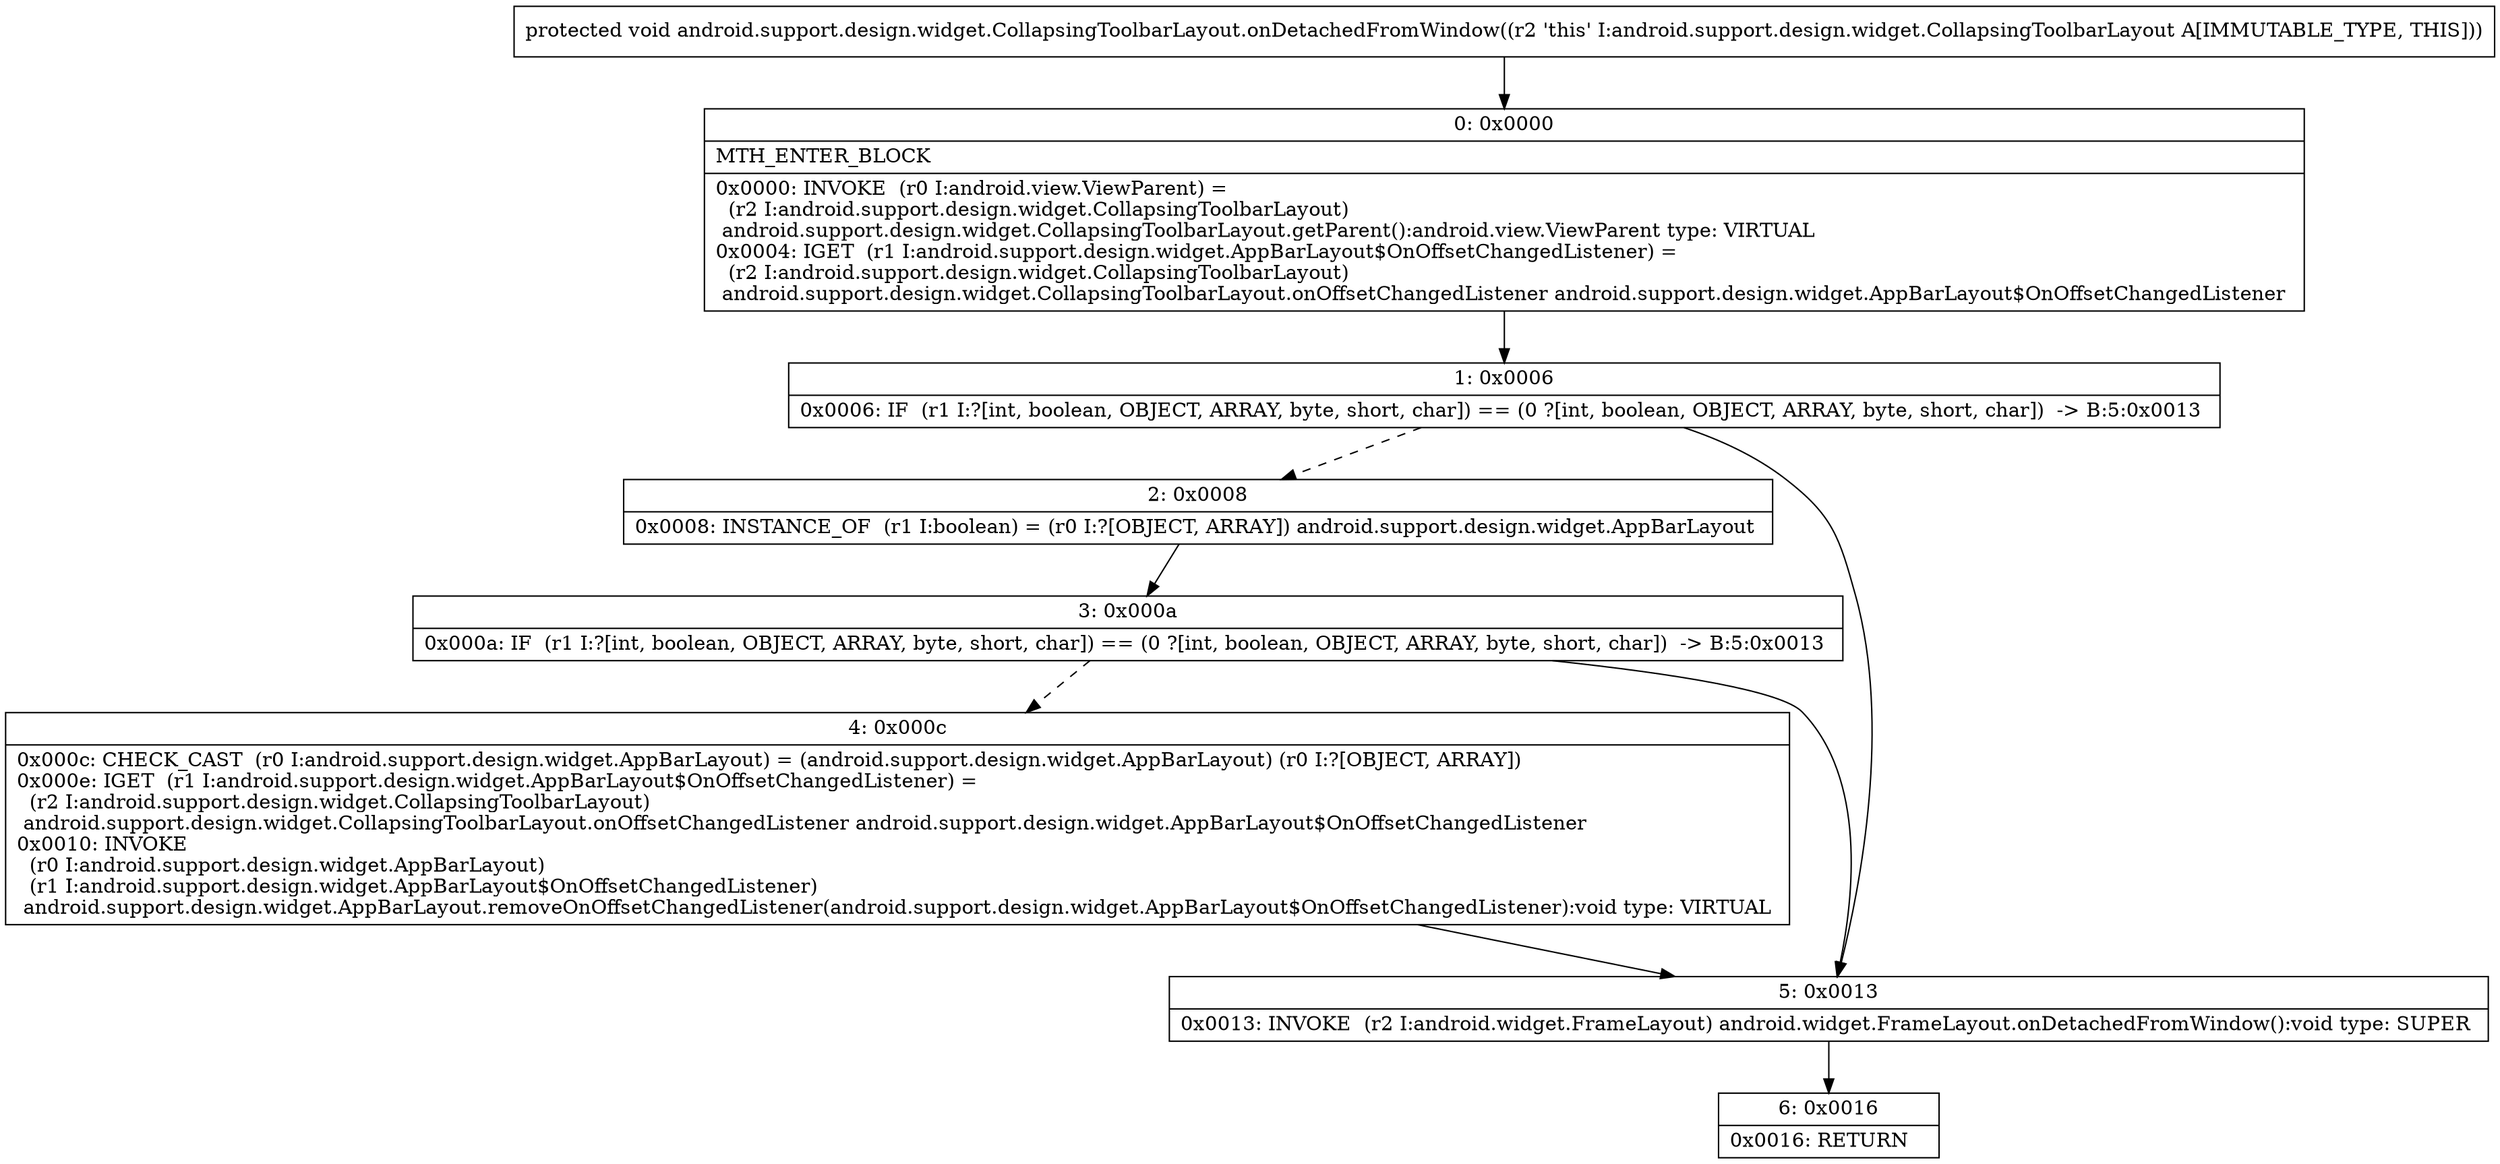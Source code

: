digraph "CFG forandroid.support.design.widget.CollapsingToolbarLayout.onDetachedFromWindow()V" {
Node_0 [shape=record,label="{0\:\ 0x0000|MTH_ENTER_BLOCK\l|0x0000: INVOKE  (r0 I:android.view.ViewParent) = \l  (r2 I:android.support.design.widget.CollapsingToolbarLayout)\l android.support.design.widget.CollapsingToolbarLayout.getParent():android.view.ViewParent type: VIRTUAL \l0x0004: IGET  (r1 I:android.support.design.widget.AppBarLayout$OnOffsetChangedListener) = \l  (r2 I:android.support.design.widget.CollapsingToolbarLayout)\l android.support.design.widget.CollapsingToolbarLayout.onOffsetChangedListener android.support.design.widget.AppBarLayout$OnOffsetChangedListener \l}"];
Node_1 [shape=record,label="{1\:\ 0x0006|0x0006: IF  (r1 I:?[int, boolean, OBJECT, ARRAY, byte, short, char]) == (0 ?[int, boolean, OBJECT, ARRAY, byte, short, char])  \-\> B:5:0x0013 \l}"];
Node_2 [shape=record,label="{2\:\ 0x0008|0x0008: INSTANCE_OF  (r1 I:boolean) = (r0 I:?[OBJECT, ARRAY]) android.support.design.widget.AppBarLayout \l}"];
Node_3 [shape=record,label="{3\:\ 0x000a|0x000a: IF  (r1 I:?[int, boolean, OBJECT, ARRAY, byte, short, char]) == (0 ?[int, boolean, OBJECT, ARRAY, byte, short, char])  \-\> B:5:0x0013 \l}"];
Node_4 [shape=record,label="{4\:\ 0x000c|0x000c: CHECK_CAST  (r0 I:android.support.design.widget.AppBarLayout) = (android.support.design.widget.AppBarLayout) (r0 I:?[OBJECT, ARRAY]) \l0x000e: IGET  (r1 I:android.support.design.widget.AppBarLayout$OnOffsetChangedListener) = \l  (r2 I:android.support.design.widget.CollapsingToolbarLayout)\l android.support.design.widget.CollapsingToolbarLayout.onOffsetChangedListener android.support.design.widget.AppBarLayout$OnOffsetChangedListener \l0x0010: INVOKE  \l  (r0 I:android.support.design.widget.AppBarLayout)\l  (r1 I:android.support.design.widget.AppBarLayout$OnOffsetChangedListener)\l android.support.design.widget.AppBarLayout.removeOnOffsetChangedListener(android.support.design.widget.AppBarLayout$OnOffsetChangedListener):void type: VIRTUAL \l}"];
Node_5 [shape=record,label="{5\:\ 0x0013|0x0013: INVOKE  (r2 I:android.widget.FrameLayout) android.widget.FrameLayout.onDetachedFromWindow():void type: SUPER \l}"];
Node_6 [shape=record,label="{6\:\ 0x0016|0x0016: RETURN   \l}"];
MethodNode[shape=record,label="{protected void android.support.design.widget.CollapsingToolbarLayout.onDetachedFromWindow((r2 'this' I:android.support.design.widget.CollapsingToolbarLayout A[IMMUTABLE_TYPE, THIS])) }"];
MethodNode -> Node_0;
Node_0 -> Node_1;
Node_1 -> Node_2[style=dashed];
Node_1 -> Node_5;
Node_2 -> Node_3;
Node_3 -> Node_4[style=dashed];
Node_3 -> Node_5;
Node_4 -> Node_5;
Node_5 -> Node_6;
}

